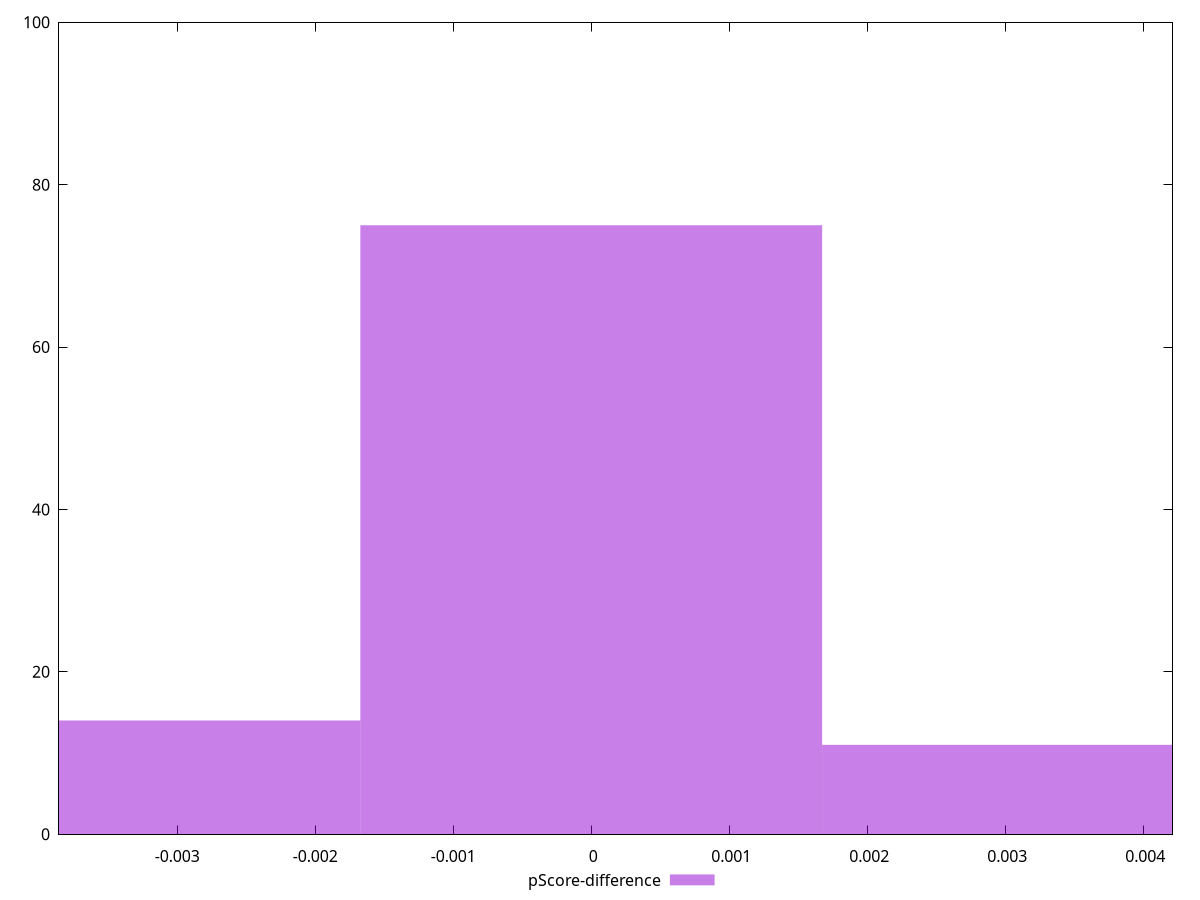 reset

$pScoreDifference <<EOF
0 75
0.0033465918008704176 11
-0.0033465918008704176 14
EOF

set key outside below
set boxwidth 0.0033465918008704176
set xrange [-0.0038570742654874257:0.0042122734643322834]
set yrange [0:100]
set trange [0:100]
set style fill transparent solid 0.5 noborder
set terminal svg size 640, 490 enhanced background rgb 'white'
set output "report_00009_2021-02-08T22-37-41.559Z/uses-long-cache-ttl/samples/pages+cached+noadtech+nomedia+nocss/pScore-difference/histogram.svg"

plot $pScoreDifference title "pScore-difference" with boxes

reset
